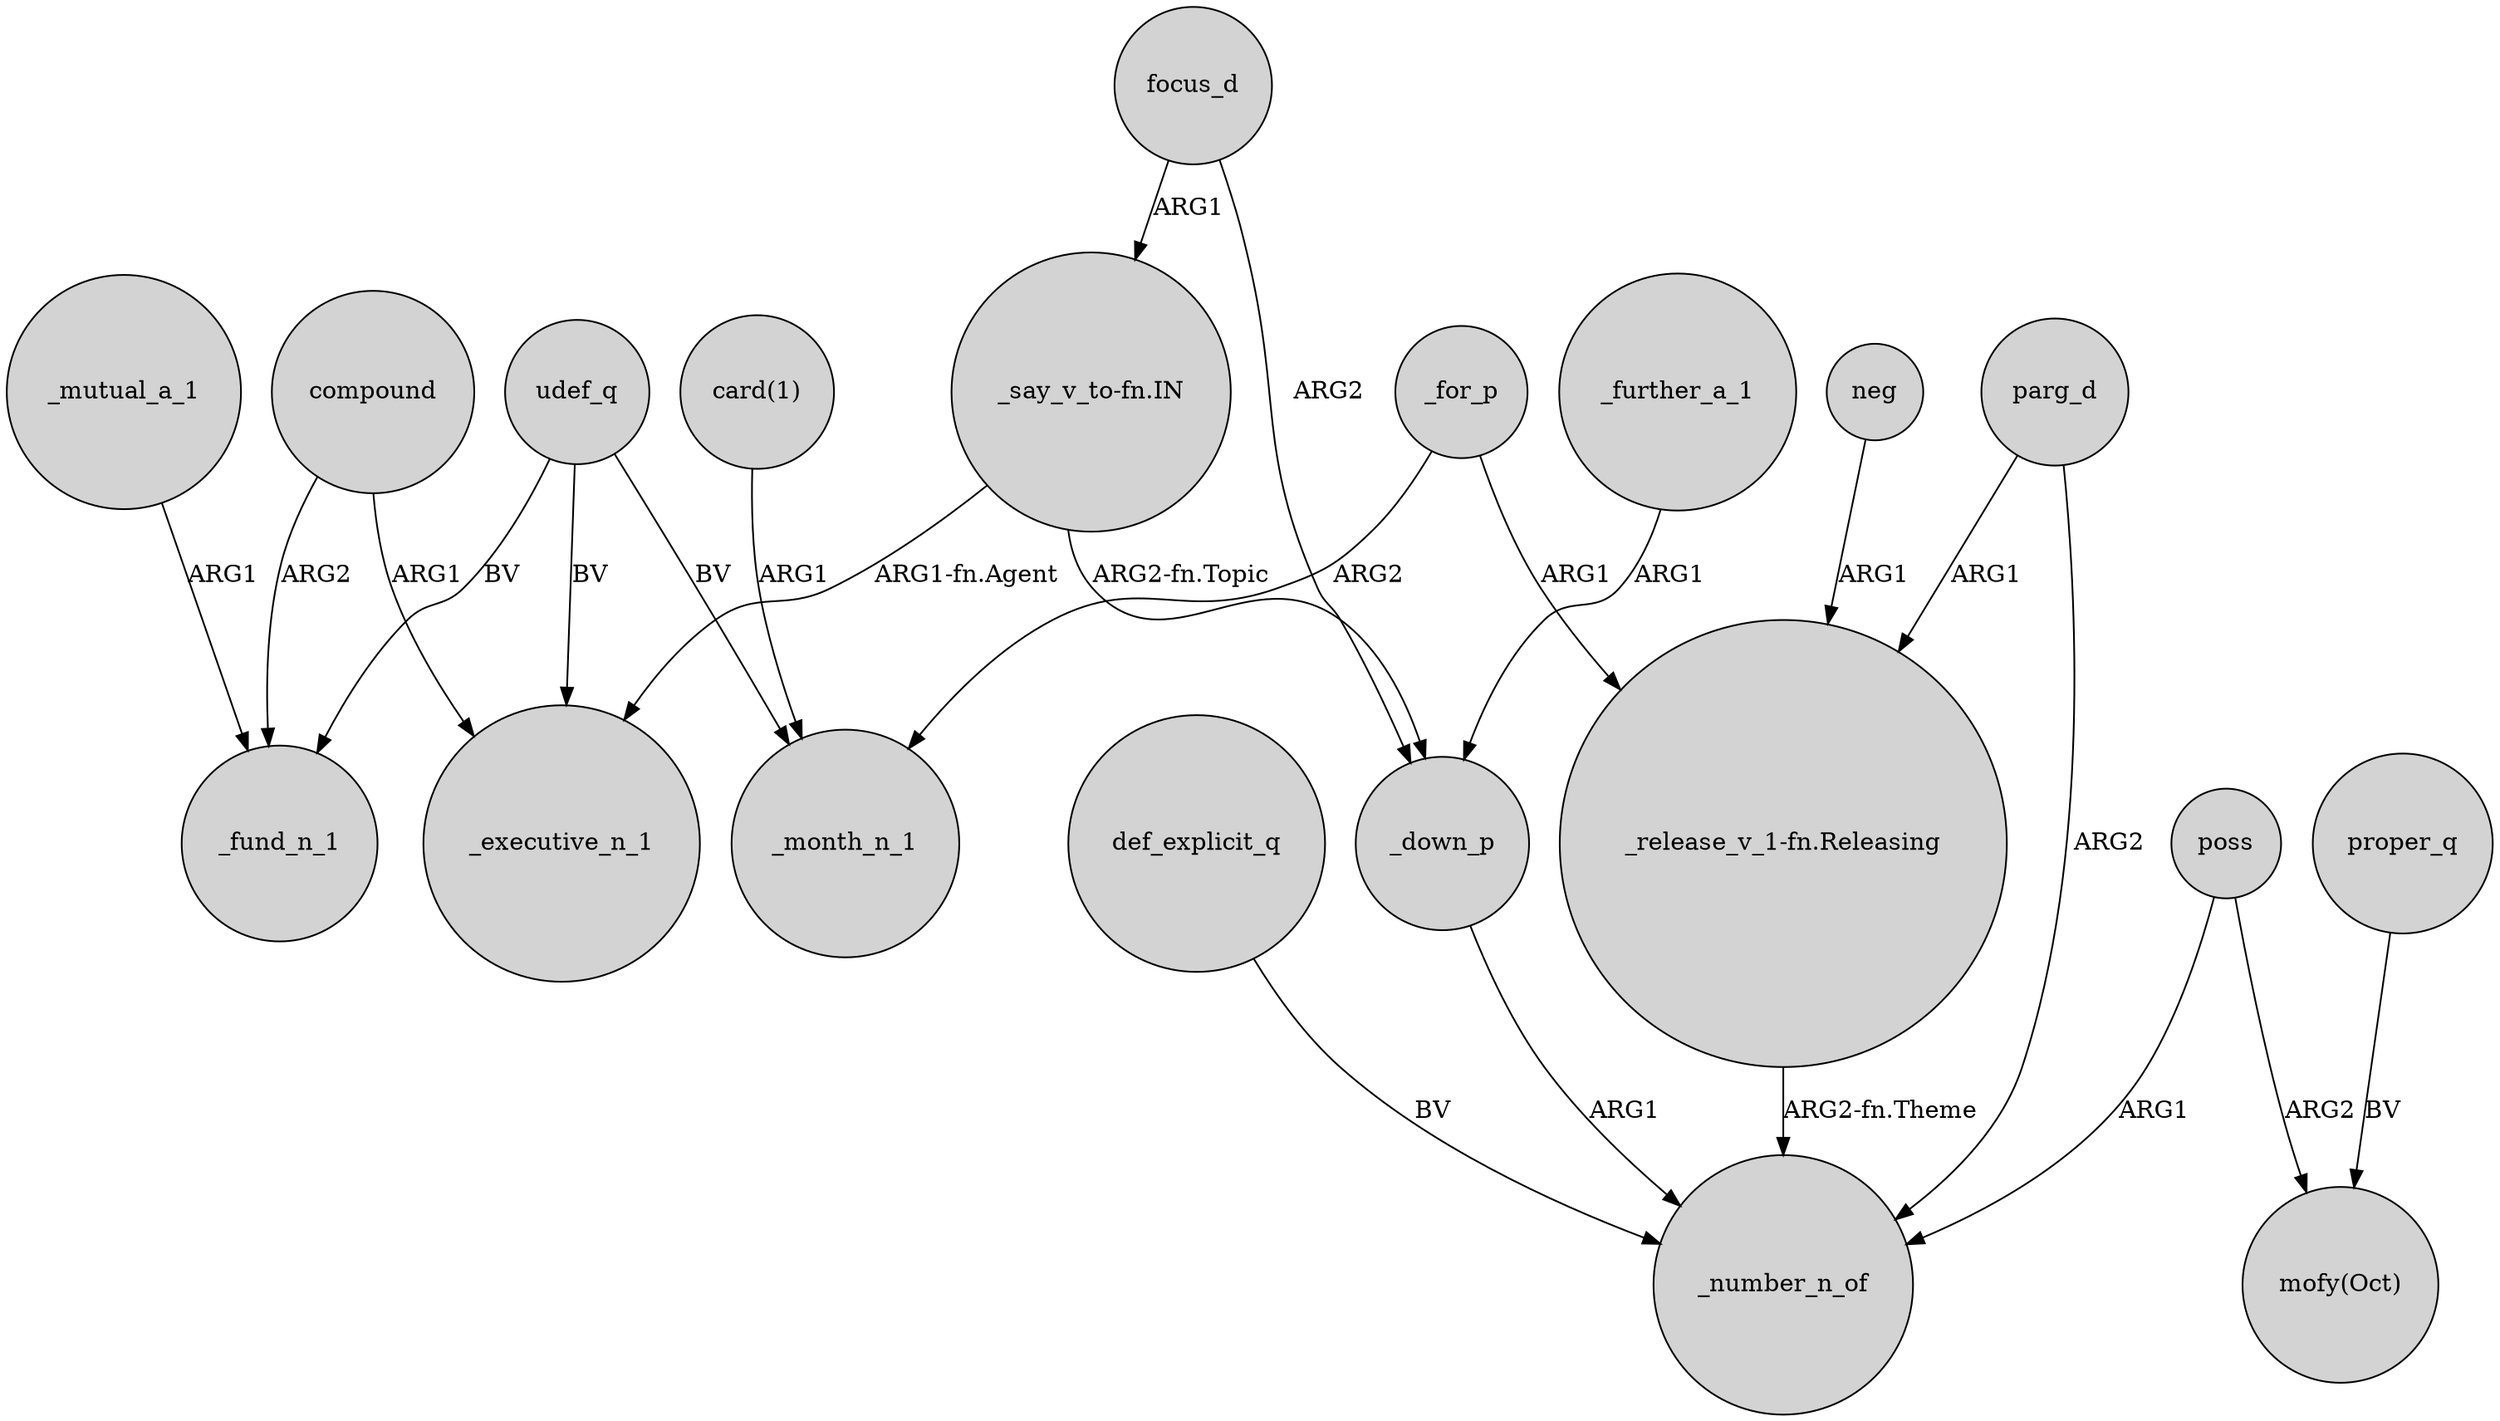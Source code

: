 digraph {
	node [shape=circle style=filled]
	_for_p -> _month_n_1 [label=ARG2]
	udef_q -> _executive_n_1 [label=BV]
	_mutual_a_1 -> _fund_n_1 [label=ARG1]
	"card(1)" -> _month_n_1 [label=ARG1]
	compound -> _executive_n_1 [label=ARG1]
	focus_d -> _down_p [label=ARG2]
	parg_d -> "_release_v_1-fn.Releasing" [label=ARG1]
	proper_q -> "mofy(Oct)" [label=BV]
	compound -> _fund_n_1 [label=ARG2]
	poss -> "mofy(Oct)" [label=ARG2]
	_for_p -> "_release_v_1-fn.Releasing" [label=ARG1]
	udef_q -> _month_n_1 [label=BV]
	def_explicit_q -> _number_n_of [label=BV]
	poss -> _number_n_of [label=ARG1]
	"_say_v_to-fn.IN" -> _executive_n_1 [label="ARG1-fn.Agent"]
	_further_a_1 -> _down_p [label=ARG1]
	neg -> "_release_v_1-fn.Releasing" [label=ARG1]
	"_release_v_1-fn.Releasing" -> _number_n_of [label="ARG2-fn.Theme"]
	udef_q -> _fund_n_1 [label=BV]
	_down_p -> _number_n_of [label=ARG1]
	parg_d -> _number_n_of [label=ARG2]
	"_say_v_to-fn.IN" -> _down_p [label="ARG2-fn.Topic"]
	focus_d -> "_say_v_to-fn.IN" [label=ARG1]
}
